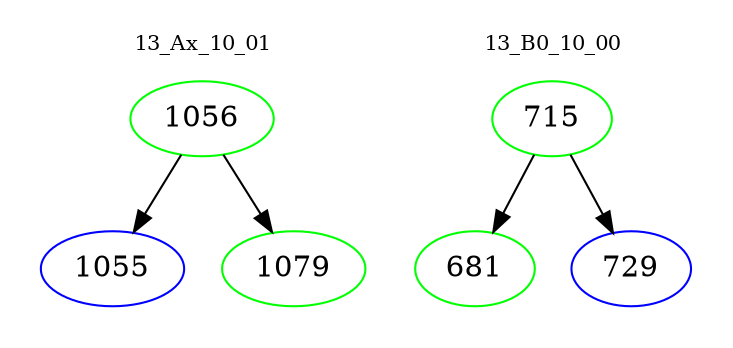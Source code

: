 digraph{
subgraph cluster_0 {
color = white
label = "13_Ax_10_01";
fontsize=10;
T0_1056 [label="1056", color="green"]
T0_1056 -> T0_1055 [color="black"]
T0_1055 [label="1055", color="blue"]
T0_1056 -> T0_1079 [color="black"]
T0_1079 [label="1079", color="green"]
}
subgraph cluster_1 {
color = white
label = "13_B0_10_00";
fontsize=10;
T1_715 [label="715", color="green"]
T1_715 -> T1_681 [color="black"]
T1_681 [label="681", color="green"]
T1_715 -> T1_729 [color="black"]
T1_729 [label="729", color="blue"]
}
}
